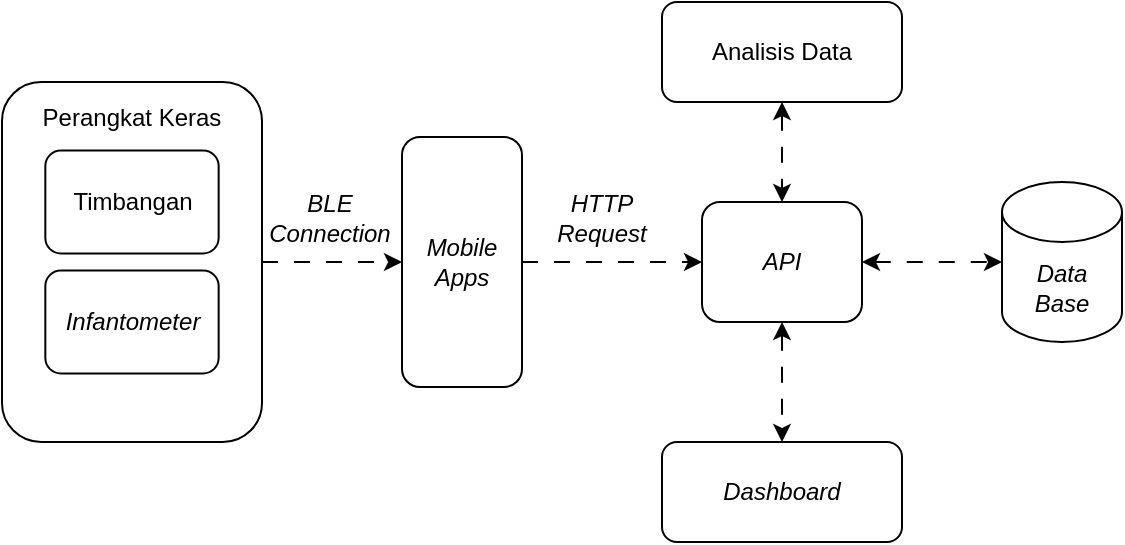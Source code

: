 <mxfile version="28.0.4">
  <diagram name="Halaman-1" id="E5cZMdCsvft8JGnmLrMt">
    <mxGraphModel dx="1426" dy="777" grid="1" gridSize="10" guides="1" tooltips="1" connect="1" arrows="1" fold="1" page="1" pageScale="1" pageWidth="827" pageHeight="1169" math="0" shadow="0">
      <root>
        <mxCell id="0" />
        <mxCell id="1" parent="0" />
        <mxCell id="Uf99ch3WYMbC0wWUNkMv-11" value="" style="edgeStyle=orthogonalEdgeStyle;rounded=0;orthogonalLoop=1;jettySize=auto;html=1;dashed=1;dashPattern=8 8;" edge="1" parent="1" source="Uf99ch3WYMbC0wWUNkMv-1" target="Uf99ch3WYMbC0wWUNkMv-2">
          <mxGeometry relative="1" as="geometry" />
        </mxCell>
        <mxCell id="Uf99ch3WYMbC0wWUNkMv-1" value="&lt;i&gt;Mobile Apps&lt;/i&gt;" style="rounded=1;whiteSpace=wrap;html=1;" vertex="1" parent="1">
          <mxGeometry x="230" y="237.5" width="60" height="125" as="geometry" />
        </mxCell>
        <mxCell id="Uf99ch3WYMbC0wWUNkMv-2" value="&lt;i&gt;API&lt;/i&gt;" style="rounded=1;whiteSpace=wrap;html=1;" vertex="1" parent="1">
          <mxGeometry x="380" y="270" width="80" height="60" as="geometry" />
        </mxCell>
        <mxCell id="Uf99ch3WYMbC0wWUNkMv-3" value="&lt;i&gt;Data&lt;/i&gt;&lt;div&gt;&lt;i&gt;Base&lt;/i&gt;&lt;/div&gt;" style="shape=cylinder3;whiteSpace=wrap;html=1;boundedLbl=1;backgroundOutline=1;size=15;" vertex="1" parent="1">
          <mxGeometry x="530" y="260" width="60" height="80" as="geometry" />
        </mxCell>
        <mxCell id="Uf99ch3WYMbC0wWUNkMv-4" value="Analisis Data" style="rounded=1;whiteSpace=wrap;html=1;" vertex="1" parent="1">
          <mxGeometry x="360" y="170" width="120" height="50" as="geometry" />
        </mxCell>
        <mxCell id="Uf99ch3WYMbC0wWUNkMv-6" value="&lt;i&gt;Dashboard&lt;/i&gt;" style="rounded=1;whiteSpace=wrap;html=1;" vertex="1" parent="1">
          <mxGeometry x="360" y="390" width="120" height="50" as="geometry" />
        </mxCell>
        <mxCell id="Uf99ch3WYMbC0wWUNkMv-7" value="" style="group" vertex="1" connectable="0" parent="1">
          <mxGeometry x="30" y="210" width="130" height="180" as="geometry" />
        </mxCell>
        <mxCell id="cpOwk4J3I_vRe1UihK4Q-1" value="&lt;div&gt;&lt;br&gt;&lt;/div&gt;&lt;div&gt;&lt;br&gt;&lt;/div&gt;Perangkat Keras&lt;div&gt;&lt;br&gt;&lt;/div&gt;&lt;div&gt;&lt;br&gt;&lt;/div&gt;&lt;div&gt;&lt;br&gt;&lt;/div&gt;&lt;div&gt;&lt;br&gt;&lt;/div&gt;&lt;div&gt;&lt;br&gt;&lt;/div&gt;&lt;div&gt;&lt;br&gt;&lt;/div&gt;&lt;div&gt;&lt;br&gt;&lt;/div&gt;&lt;div&gt;&lt;br&gt;&lt;/div&gt;&lt;div&gt;&lt;br&gt;&lt;/div&gt;&lt;div&gt;&lt;br&gt;&lt;/div&gt;&lt;div&gt;&lt;br&gt;&lt;/div&gt;&lt;div&gt;&lt;br&gt;&lt;/div&gt;" style="rounded=1;whiteSpace=wrap;html=1;" parent="Uf99ch3WYMbC0wWUNkMv-7" vertex="1">
          <mxGeometry width="130" height="180" as="geometry" />
        </mxCell>
        <mxCell id="cpOwk4J3I_vRe1UihK4Q-2" value="Timbangan" style="rounded=1;whiteSpace=wrap;html=1;" parent="Uf99ch3WYMbC0wWUNkMv-7" vertex="1">
          <mxGeometry x="21.667" y="34.286" width="86.667" height="51.429" as="geometry" />
        </mxCell>
        <mxCell id="cpOwk4J3I_vRe1UihK4Q-3" value="&lt;i&gt;Infantometer&lt;/i&gt;" style="rounded=1;whiteSpace=wrap;html=1;" parent="Uf99ch3WYMbC0wWUNkMv-7" vertex="1">
          <mxGeometry x="21.667" y="94.286" width="86.667" height="51.429" as="geometry" />
        </mxCell>
        <mxCell id="Uf99ch3WYMbC0wWUNkMv-9" style="edgeStyle=orthogonalEdgeStyle;rounded=0;orthogonalLoop=1;jettySize=auto;html=1;exitX=1;exitY=0.5;exitDx=0;exitDy=0;entryX=0;entryY=0.5;entryDx=0;entryDy=0;dashed=1;dashPattern=8 8;" edge="1" parent="1" source="cpOwk4J3I_vRe1UihK4Q-1" target="Uf99ch3WYMbC0wWUNkMv-1">
          <mxGeometry relative="1" as="geometry" />
        </mxCell>
        <mxCell id="Uf99ch3WYMbC0wWUNkMv-10" value="BLE Connection" style="text;html=1;align=center;verticalAlign=middle;whiteSpace=wrap;rounded=0;fontStyle=2" vertex="1" parent="1">
          <mxGeometry x="164" y="263" width="60" height="30" as="geometry" />
        </mxCell>
        <mxCell id="Uf99ch3WYMbC0wWUNkMv-12" value="HTTP Request" style="text;html=1;align=center;verticalAlign=middle;whiteSpace=wrap;rounded=0;fontStyle=2" vertex="1" parent="1">
          <mxGeometry x="300" y="263" width="60" height="30" as="geometry" />
        </mxCell>
        <mxCell id="Uf99ch3WYMbC0wWUNkMv-14" value="" style="endArrow=classic;startArrow=classic;html=1;rounded=0;exitX=0.5;exitY=1;exitDx=0;exitDy=0;entryX=0.5;entryY=0;entryDx=0;entryDy=0;dashed=1;dashPattern=8 8;" edge="1" parent="1" source="Uf99ch3WYMbC0wWUNkMv-2" target="Uf99ch3WYMbC0wWUNkMv-6">
          <mxGeometry width="50" height="50" relative="1" as="geometry">
            <mxPoint x="470" y="380" as="sourcePoint" />
            <mxPoint x="380" y="370" as="targetPoint" />
          </mxGeometry>
        </mxCell>
        <mxCell id="Uf99ch3WYMbC0wWUNkMv-16" value="" style="endArrow=classic;startArrow=classic;html=1;rounded=0;exitX=1;exitY=0.5;exitDx=0;exitDy=0;dashed=1;dashPattern=8 8;" edge="1" parent="1" source="Uf99ch3WYMbC0wWUNkMv-2" target="Uf99ch3WYMbC0wWUNkMv-3">
          <mxGeometry width="50" height="50" relative="1" as="geometry">
            <mxPoint x="470" y="310" as="sourcePoint" />
            <mxPoint x="530" y="290" as="targetPoint" />
          </mxGeometry>
        </mxCell>
        <mxCell id="Uf99ch3WYMbC0wWUNkMv-23" value="" style="endArrow=classic;startArrow=classic;html=1;rounded=0;dashed=1;dashPattern=8 8;entryX=0.5;entryY=0;entryDx=0;entryDy=0;" edge="1" parent="1" source="Uf99ch3WYMbC0wWUNkMv-4" target="Uf99ch3WYMbC0wWUNkMv-2">
          <mxGeometry width="50" height="50" relative="1" as="geometry">
            <mxPoint x="419.5" y="210" as="sourcePoint" />
            <mxPoint x="420" y="250" as="targetPoint" />
          </mxGeometry>
        </mxCell>
      </root>
    </mxGraphModel>
  </diagram>
</mxfile>
